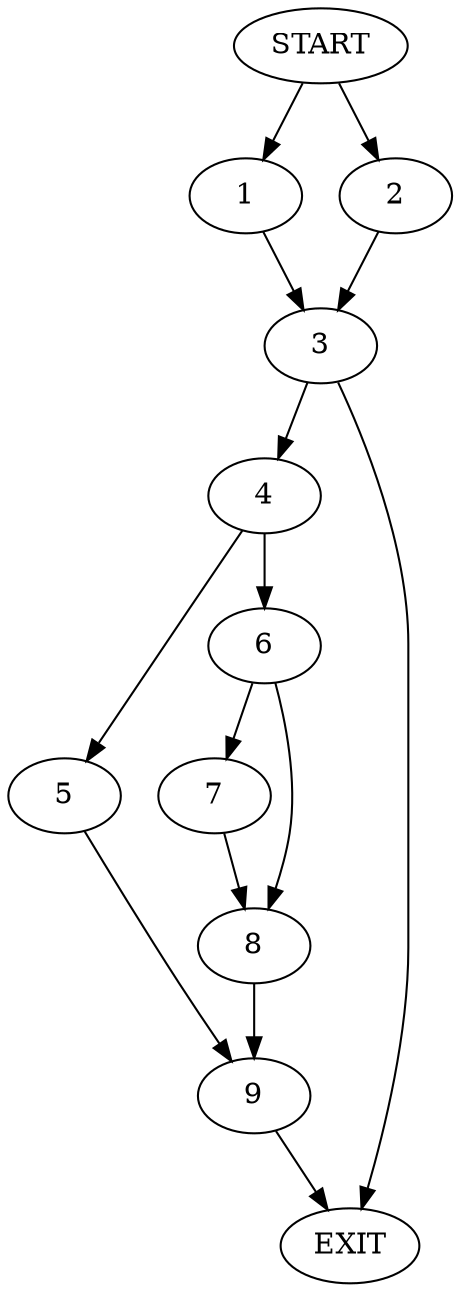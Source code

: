 digraph { 
0 [label="START"];
1;
2;
3;
4;
5;
6;
7;
8;
9;
10[label="EXIT"];
0 -> 1;
0 -> 2;
1 -> 3;
2 -> 3;
3 -> 4;
3 -> 10;
4 -> 5;
4 -> 6;
5 -> 9;
6 -> 7;
6 -> 8;
7 -> 8;
8 -> 9;
9 -> 10;
}